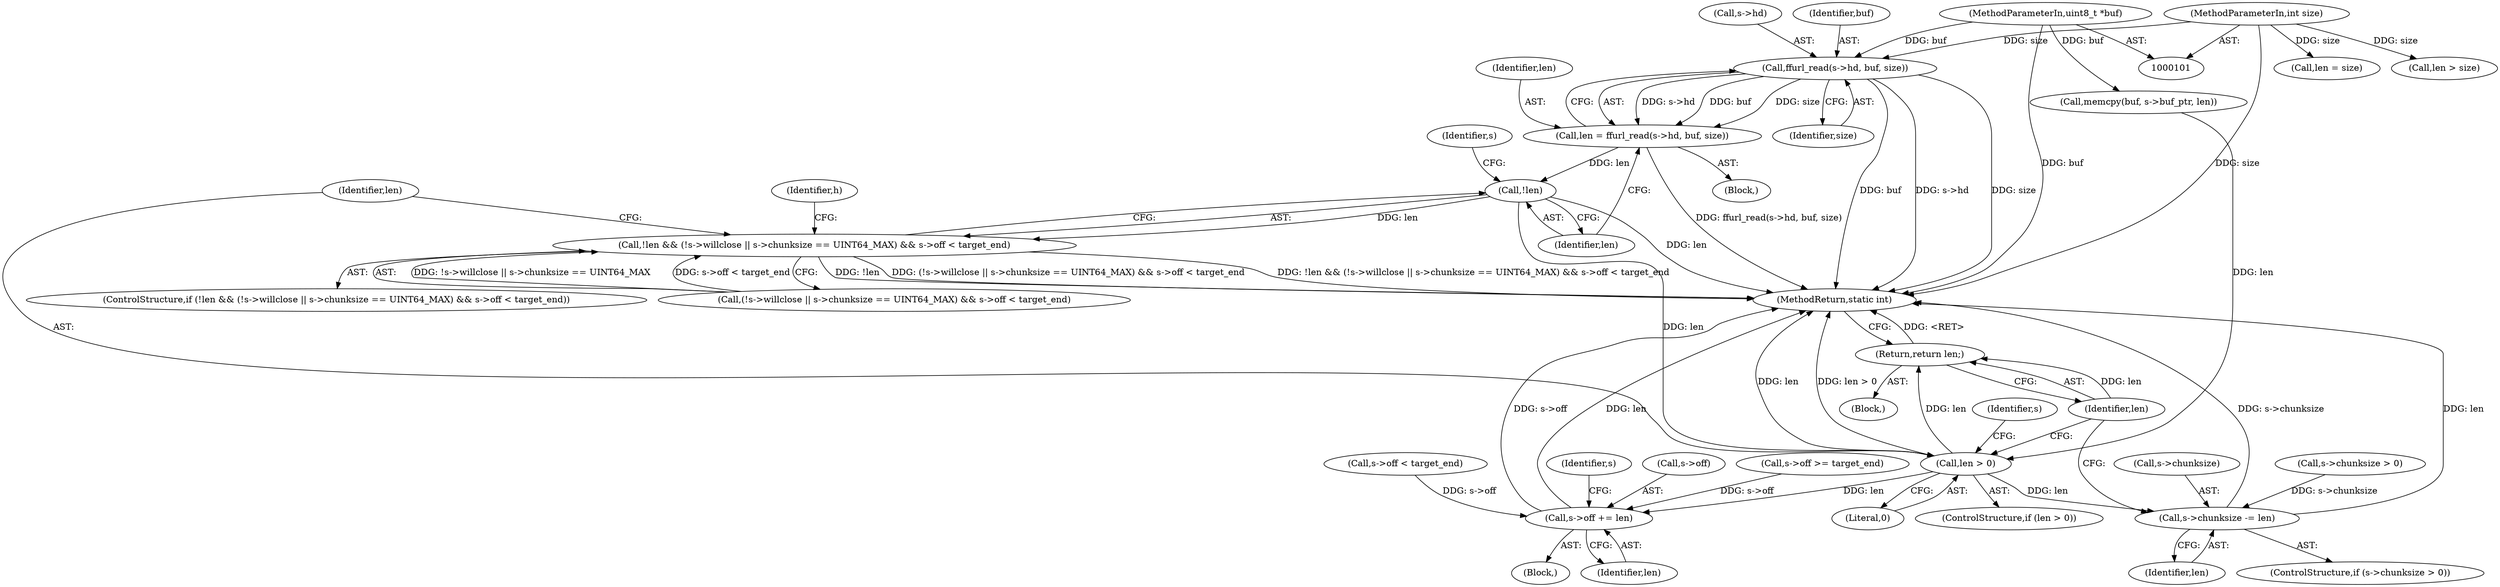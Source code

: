 digraph "0_FFmpeg_2a05c8f813de6f2278827734bf8102291e7484aa@API" {
"1000181" [label="(Call,ffurl_read(s->hd, buf, size))"];
"1000103" [label="(MethodParameterIn,uint8_t *buf)"];
"1000104" [label="(MethodParameterIn,int size)"];
"1000179" [label="(Call,len = ffurl_read(s->hd, buf, size))"];
"1000189" [label="(Call,!len)"];
"1000188" [label="(Call,!len && (!s->willclose || s->chunksize == UINT64_MAX) && s->off < target_end)"];
"1000220" [label="(Call,len > 0)"];
"1000224" [label="(Call,s->off += len)"];
"1000235" [label="(Call,s->chunksize -= len)"];
"1000240" [label="(Return,return len;)"];
"1000226" [label="(Identifier,s)"];
"1000189" [label="(Call,!len)"];
"1000220" [label="(Call,len > 0)"];
"1000219" [label="(ControlStructure,if (len > 0))"];
"1000182" [label="(Call,s->hd)"];
"1000179" [label="(Call,len = ffurl_read(s->hd, buf, size))"];
"1000235" [label="(Call,s->chunksize -= len)"];
"1000221" [label="(Identifier,len)"];
"1000223" [label="(Block,)"];
"1000242" [label="(MethodReturn,static int)"];
"1000232" [label="(Identifier,s)"];
"1000180" [label="(Identifier,len)"];
"1000225" [label="(Call,s->off)"];
"1000240" [label="(Return,return len;)"];
"1000236" [label="(Call,s->chunksize)"];
"1000230" [label="(Call,s->chunksize > 0)"];
"1000191" [label="(Call,(!s->willclose || s->chunksize == UINT64_MAX) && s->off < target_end)"];
"1000190" [label="(Identifier,len)"];
"1000186" [label="(Identifier,size)"];
"1000187" [label="(ControlStructure,if (!len && (!s->willclose || s->chunksize == UINT64_MAX) && s->off < target_end))"];
"1000131" [label="(Call,len = size)"];
"1000241" [label="(Identifier,len)"];
"1000128" [label="(Call,len > size)"];
"1000224" [label="(Call,s->off += len)"];
"1000222" [label="(Literal,0)"];
"1000172" [label="(Call,s->off >= target_end)"];
"1000239" [label="(Identifier,len)"];
"1000195" [label="(Identifier,s)"];
"1000228" [label="(Identifier,len)"];
"1000185" [label="(Identifier,buf)"];
"1000181" [label="(Call,ffurl_read(s->hd, buf, size))"];
"1000134" [label="(Call,memcpy(buf, s->buf_ptr, len))"];
"1000209" [label="(Identifier,h)"];
"1000202" [label="(Call,s->off < target_end)"];
"1000103" [label="(MethodParameterIn,uint8_t *buf)"];
"1000146" [label="(Block,)"];
"1000104" [label="(MethodParameterIn,int size)"];
"1000229" [label="(ControlStructure,if (s->chunksize > 0))"];
"1000105" [label="(Block,)"];
"1000188" [label="(Call,!len && (!s->willclose || s->chunksize == UINT64_MAX) && s->off < target_end)"];
"1000181" -> "1000179"  [label="AST: "];
"1000181" -> "1000186"  [label="CFG: "];
"1000182" -> "1000181"  [label="AST: "];
"1000185" -> "1000181"  [label="AST: "];
"1000186" -> "1000181"  [label="AST: "];
"1000179" -> "1000181"  [label="CFG: "];
"1000181" -> "1000242"  [label="DDG: buf"];
"1000181" -> "1000242"  [label="DDG: s->hd"];
"1000181" -> "1000242"  [label="DDG: size"];
"1000181" -> "1000179"  [label="DDG: s->hd"];
"1000181" -> "1000179"  [label="DDG: buf"];
"1000181" -> "1000179"  [label="DDG: size"];
"1000103" -> "1000181"  [label="DDG: buf"];
"1000104" -> "1000181"  [label="DDG: size"];
"1000103" -> "1000101"  [label="AST: "];
"1000103" -> "1000242"  [label="DDG: buf"];
"1000103" -> "1000134"  [label="DDG: buf"];
"1000104" -> "1000101"  [label="AST: "];
"1000104" -> "1000242"  [label="DDG: size"];
"1000104" -> "1000128"  [label="DDG: size"];
"1000104" -> "1000131"  [label="DDG: size"];
"1000179" -> "1000146"  [label="AST: "];
"1000180" -> "1000179"  [label="AST: "];
"1000190" -> "1000179"  [label="CFG: "];
"1000179" -> "1000242"  [label="DDG: ffurl_read(s->hd, buf, size)"];
"1000179" -> "1000189"  [label="DDG: len"];
"1000189" -> "1000188"  [label="AST: "];
"1000189" -> "1000190"  [label="CFG: "];
"1000190" -> "1000189"  [label="AST: "];
"1000195" -> "1000189"  [label="CFG: "];
"1000188" -> "1000189"  [label="CFG: "];
"1000189" -> "1000242"  [label="DDG: len"];
"1000189" -> "1000188"  [label="DDG: len"];
"1000189" -> "1000220"  [label="DDG: len"];
"1000188" -> "1000187"  [label="AST: "];
"1000188" -> "1000191"  [label="CFG: "];
"1000191" -> "1000188"  [label="AST: "];
"1000209" -> "1000188"  [label="CFG: "];
"1000221" -> "1000188"  [label="CFG: "];
"1000188" -> "1000242"  [label="DDG: !len && (!s->willclose || s->chunksize == UINT64_MAX) && s->off < target_end"];
"1000188" -> "1000242"  [label="DDG: !len"];
"1000188" -> "1000242"  [label="DDG: (!s->willclose || s->chunksize == UINT64_MAX) && s->off < target_end"];
"1000191" -> "1000188"  [label="DDG: !s->willclose || s->chunksize == UINT64_MAX"];
"1000191" -> "1000188"  [label="DDG: s->off < target_end"];
"1000220" -> "1000219"  [label="AST: "];
"1000220" -> "1000222"  [label="CFG: "];
"1000221" -> "1000220"  [label="AST: "];
"1000222" -> "1000220"  [label="AST: "];
"1000226" -> "1000220"  [label="CFG: "];
"1000241" -> "1000220"  [label="CFG: "];
"1000220" -> "1000242"  [label="DDG: len"];
"1000220" -> "1000242"  [label="DDG: len > 0"];
"1000134" -> "1000220"  [label="DDG: len"];
"1000220" -> "1000224"  [label="DDG: len"];
"1000220" -> "1000235"  [label="DDG: len"];
"1000220" -> "1000240"  [label="DDG: len"];
"1000224" -> "1000223"  [label="AST: "];
"1000224" -> "1000228"  [label="CFG: "];
"1000225" -> "1000224"  [label="AST: "];
"1000228" -> "1000224"  [label="AST: "];
"1000232" -> "1000224"  [label="CFG: "];
"1000224" -> "1000242"  [label="DDG: s->off"];
"1000224" -> "1000242"  [label="DDG: len"];
"1000202" -> "1000224"  [label="DDG: s->off"];
"1000172" -> "1000224"  [label="DDG: s->off"];
"1000235" -> "1000229"  [label="AST: "];
"1000235" -> "1000239"  [label="CFG: "];
"1000236" -> "1000235"  [label="AST: "];
"1000239" -> "1000235"  [label="AST: "];
"1000241" -> "1000235"  [label="CFG: "];
"1000235" -> "1000242"  [label="DDG: s->chunksize"];
"1000235" -> "1000242"  [label="DDG: len"];
"1000230" -> "1000235"  [label="DDG: s->chunksize"];
"1000240" -> "1000105"  [label="AST: "];
"1000240" -> "1000241"  [label="CFG: "];
"1000241" -> "1000240"  [label="AST: "];
"1000242" -> "1000240"  [label="CFG: "];
"1000240" -> "1000242"  [label="DDG: <RET>"];
"1000241" -> "1000240"  [label="DDG: len"];
}
